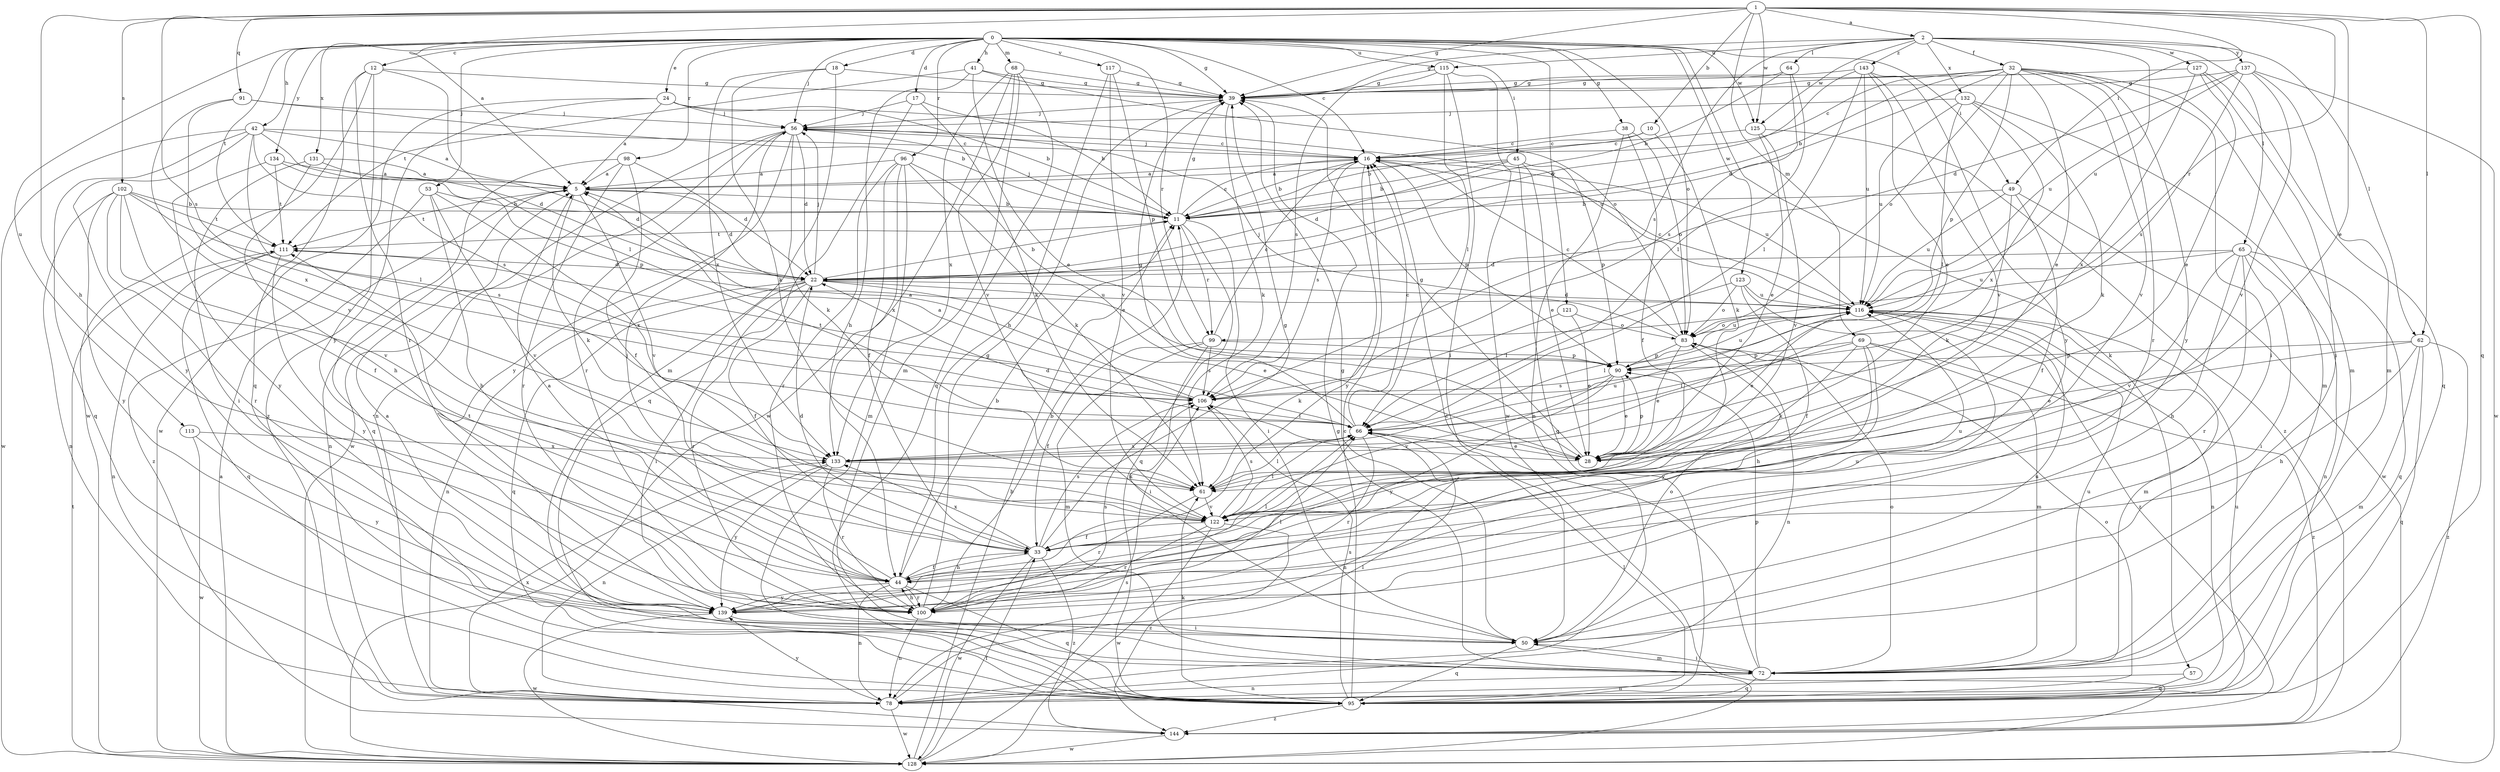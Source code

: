 strict digraph  {
0;
1;
2;
5;
10;
11;
12;
16;
17;
18;
22;
24;
28;
32;
33;
38;
39;
41;
42;
44;
45;
49;
50;
53;
56;
57;
61;
62;
64;
65;
66;
68;
69;
72;
78;
83;
90;
91;
95;
96;
98;
99;
100;
102;
106;
111;
113;
115;
116;
117;
121;
122;
123;
125;
127;
128;
131;
132;
133;
134;
137;
139;
143;
144;
0 -> 12  [label=c];
0 -> 16  [label=c];
0 -> 17  [label=d];
0 -> 18  [label=d];
0 -> 24  [label=e];
0 -> 38  [label=g];
0 -> 39  [label=g];
0 -> 41  [label=h];
0 -> 42  [label=h];
0 -> 45  [label=i];
0 -> 49  [label=i];
0 -> 53  [label=j];
0 -> 56  [label=j];
0 -> 57  [label=k];
0 -> 68  [label=m];
0 -> 83  [label=o];
0 -> 96  [label=r];
0 -> 98  [label=r];
0 -> 99  [label=r];
0 -> 111  [label=t];
0 -> 113  [label=u];
0 -> 115  [label=u];
0 -> 117  [label=v];
0 -> 121  [label=v];
0 -> 123  [label=w];
0 -> 125  [label=w];
0 -> 131  [label=x];
0 -> 134  [label=y];
1 -> 2  [label=a];
1 -> 5  [label=a];
1 -> 10  [label=b];
1 -> 28  [label=e];
1 -> 39  [label=g];
1 -> 44  [label=h];
1 -> 49  [label=i];
1 -> 62  [label=l];
1 -> 69  [label=m];
1 -> 91  [label=q];
1 -> 95  [label=q];
1 -> 99  [label=r];
1 -> 102  [label=s];
1 -> 106  [label=s];
1 -> 125  [label=w];
2 -> 32  [label=f];
2 -> 39  [label=g];
2 -> 62  [label=l];
2 -> 64  [label=l];
2 -> 65  [label=l];
2 -> 106  [label=s];
2 -> 115  [label=u];
2 -> 116  [label=u];
2 -> 125  [label=w];
2 -> 127  [label=w];
2 -> 132  [label=x];
2 -> 137  [label=y];
2 -> 143  [label=z];
5 -> 11  [label=b];
5 -> 22  [label=d];
5 -> 61  [label=k];
5 -> 78  [label=n];
5 -> 111  [label=t];
5 -> 122  [label=v];
10 -> 11  [label=b];
10 -> 16  [label=c];
10 -> 61  [label=k];
11 -> 16  [label=c];
11 -> 39  [label=g];
11 -> 50  [label=i];
11 -> 56  [label=j];
11 -> 95  [label=q];
11 -> 99  [label=r];
11 -> 111  [label=t];
12 -> 39  [label=g];
12 -> 66  [label=l];
12 -> 95  [label=q];
12 -> 100  [label=r];
12 -> 128  [label=w];
12 -> 139  [label=y];
16 -> 5  [label=a];
16 -> 11  [label=b];
16 -> 56  [label=j];
16 -> 90  [label=p];
16 -> 106  [label=s];
16 -> 116  [label=u];
16 -> 139  [label=y];
17 -> 11  [label=b];
17 -> 56  [label=j];
17 -> 61  [label=k];
17 -> 95  [label=q];
18 -> 39  [label=g];
18 -> 61  [label=k];
18 -> 72  [label=m];
18 -> 133  [label=x];
22 -> 11  [label=b];
22 -> 28  [label=e];
22 -> 33  [label=f];
22 -> 50  [label=i];
22 -> 56  [label=j];
22 -> 78  [label=n];
22 -> 95  [label=q];
22 -> 100  [label=r];
22 -> 116  [label=u];
24 -> 5  [label=a];
24 -> 11  [label=b];
24 -> 56  [label=j];
24 -> 116  [label=u];
24 -> 128  [label=w];
24 -> 144  [label=z];
28 -> 22  [label=d];
28 -> 39  [label=g];
28 -> 90  [label=p];
32 -> 11  [label=b];
32 -> 16  [label=c];
32 -> 22  [label=d];
32 -> 28  [label=e];
32 -> 39  [label=g];
32 -> 50  [label=i];
32 -> 72  [label=m];
32 -> 83  [label=o];
32 -> 90  [label=p];
32 -> 100  [label=r];
32 -> 122  [label=v];
32 -> 139  [label=y];
33 -> 22  [label=d];
33 -> 39  [label=g];
33 -> 44  [label=h];
33 -> 106  [label=s];
33 -> 116  [label=u];
33 -> 128  [label=w];
33 -> 133  [label=x];
33 -> 144  [label=z];
38 -> 16  [label=c];
38 -> 33  [label=f];
38 -> 78  [label=n];
38 -> 83  [label=o];
39 -> 56  [label=j];
39 -> 61  [label=k];
41 -> 28  [label=e];
41 -> 39  [label=g];
41 -> 44  [label=h];
41 -> 83  [label=o];
41 -> 111  [label=t];
42 -> 5  [label=a];
42 -> 16  [label=c];
42 -> 22  [label=d];
42 -> 66  [label=l];
42 -> 95  [label=q];
42 -> 106  [label=s];
42 -> 128  [label=w];
42 -> 139  [label=y];
44 -> 5  [label=a];
44 -> 11  [label=b];
44 -> 33  [label=f];
44 -> 56  [label=j];
44 -> 66  [label=l];
44 -> 78  [label=n];
44 -> 95  [label=q];
44 -> 100  [label=r];
44 -> 111  [label=t];
44 -> 139  [label=y];
45 -> 5  [label=a];
45 -> 11  [label=b];
45 -> 22  [label=d];
45 -> 28  [label=e];
45 -> 90  [label=p];
45 -> 95  [label=q];
49 -> 11  [label=b];
49 -> 33  [label=f];
49 -> 61  [label=k];
49 -> 116  [label=u];
49 -> 128  [label=w];
50 -> 5  [label=a];
50 -> 39  [label=g];
50 -> 72  [label=m];
50 -> 83  [label=o];
50 -> 95  [label=q];
50 -> 116  [label=u];
53 -> 11  [label=b];
53 -> 44  [label=h];
53 -> 122  [label=v];
53 -> 133  [label=x];
53 -> 144  [label=z];
56 -> 16  [label=c];
56 -> 22  [label=d];
56 -> 61  [label=k];
56 -> 78  [label=n];
56 -> 100  [label=r];
56 -> 128  [label=w];
56 -> 139  [label=y];
57 -> 78  [label=n];
57 -> 95  [label=q];
61 -> 66  [label=l];
61 -> 100  [label=r];
61 -> 122  [label=v];
62 -> 28  [label=e];
62 -> 44  [label=h];
62 -> 72  [label=m];
62 -> 90  [label=p];
62 -> 95  [label=q];
62 -> 144  [label=z];
64 -> 11  [label=b];
64 -> 39  [label=g];
64 -> 66  [label=l];
64 -> 106  [label=s];
65 -> 22  [label=d];
65 -> 44  [label=h];
65 -> 50  [label=i];
65 -> 78  [label=n];
65 -> 95  [label=q];
65 -> 100  [label=r];
65 -> 116  [label=u];
65 -> 122  [label=v];
66 -> 5  [label=a];
66 -> 16  [label=c];
66 -> 28  [label=e];
66 -> 39  [label=g];
66 -> 78  [label=n];
66 -> 100  [label=r];
66 -> 133  [label=x];
68 -> 39  [label=g];
68 -> 72  [label=m];
68 -> 95  [label=q];
68 -> 122  [label=v];
68 -> 128  [label=w];
68 -> 133  [label=x];
69 -> 44  [label=h];
69 -> 61  [label=k];
69 -> 66  [label=l];
69 -> 72  [label=m];
69 -> 90  [label=p];
69 -> 139  [label=y];
69 -> 144  [label=z];
72 -> 16  [label=c];
72 -> 50  [label=i];
72 -> 78  [label=n];
72 -> 83  [label=o];
72 -> 90  [label=p];
72 -> 95  [label=q];
72 -> 116  [label=u];
78 -> 66  [label=l];
78 -> 128  [label=w];
78 -> 133  [label=x];
78 -> 139  [label=y];
83 -> 16  [label=c];
83 -> 28  [label=e];
83 -> 56  [label=j];
83 -> 78  [label=n];
83 -> 90  [label=p];
83 -> 116  [label=u];
90 -> 28  [label=e];
90 -> 106  [label=s];
90 -> 116  [label=u];
90 -> 122  [label=v];
90 -> 139  [label=y];
91 -> 11  [label=b];
91 -> 56  [label=j];
91 -> 122  [label=v];
91 -> 133  [label=x];
95 -> 16  [label=c];
95 -> 61  [label=k];
95 -> 66  [label=l];
95 -> 83  [label=o];
95 -> 106  [label=s];
95 -> 116  [label=u];
95 -> 144  [label=z];
96 -> 5  [label=a];
96 -> 28  [label=e];
96 -> 33  [label=f];
96 -> 61  [label=k];
96 -> 72  [label=m];
96 -> 100  [label=r];
96 -> 133  [label=x];
98 -> 5  [label=a];
98 -> 22  [label=d];
98 -> 33  [label=f];
98 -> 95  [label=q];
98 -> 100  [label=r];
99 -> 16  [label=c];
99 -> 33  [label=f];
99 -> 50  [label=i];
99 -> 72  [label=m];
99 -> 90  [label=p];
99 -> 106  [label=s];
100 -> 11  [label=b];
100 -> 39  [label=g];
100 -> 44  [label=h];
100 -> 66  [label=l];
100 -> 78  [label=n];
100 -> 106  [label=s];
102 -> 11  [label=b];
102 -> 33  [label=f];
102 -> 78  [label=n];
102 -> 100  [label=r];
102 -> 106  [label=s];
102 -> 111  [label=t];
102 -> 122  [label=v];
102 -> 139  [label=y];
106 -> 5  [label=a];
106 -> 66  [label=l];
106 -> 111  [label=t];
111 -> 22  [label=d];
111 -> 78  [label=n];
111 -> 95  [label=q];
111 -> 139  [label=y];
113 -> 128  [label=w];
113 -> 133  [label=x];
113 -> 139  [label=y];
115 -> 39  [label=g];
115 -> 50  [label=i];
115 -> 66  [label=l];
115 -> 106  [label=s];
115 -> 128  [label=w];
116 -> 16  [label=c];
116 -> 22  [label=d];
116 -> 28  [label=e];
116 -> 66  [label=l];
116 -> 72  [label=m];
116 -> 78  [label=n];
116 -> 83  [label=o];
117 -> 39  [label=g];
117 -> 44  [label=h];
117 -> 90  [label=p];
117 -> 122  [label=v];
121 -> 28  [label=e];
121 -> 61  [label=k];
121 -> 83  [label=o];
122 -> 33  [label=f];
122 -> 66  [label=l];
122 -> 100  [label=r];
122 -> 106  [label=s];
122 -> 128  [label=w];
122 -> 144  [label=z];
123 -> 33  [label=f];
123 -> 66  [label=l];
123 -> 83  [label=o];
123 -> 116  [label=u];
123 -> 144  [label=z];
125 -> 16  [label=c];
125 -> 28  [label=e];
125 -> 122  [label=v];
125 -> 144  [label=z];
127 -> 28  [label=e];
127 -> 39  [label=g];
127 -> 50  [label=i];
127 -> 95  [label=q];
127 -> 133  [label=x];
128 -> 5  [label=a];
128 -> 11  [label=b];
128 -> 33  [label=f];
128 -> 39  [label=g];
128 -> 106  [label=s];
128 -> 111  [label=t];
131 -> 5  [label=a];
131 -> 22  [label=d];
131 -> 44  [label=h];
131 -> 50  [label=i];
132 -> 56  [label=j];
132 -> 61  [label=k];
132 -> 66  [label=l];
132 -> 72  [label=m];
132 -> 116  [label=u];
132 -> 133  [label=x];
133 -> 61  [label=k];
133 -> 78  [label=n];
133 -> 100  [label=r];
133 -> 116  [label=u];
133 -> 139  [label=y];
134 -> 5  [label=a];
134 -> 90  [label=p];
134 -> 111  [label=t];
134 -> 139  [label=y];
137 -> 22  [label=d];
137 -> 39  [label=g];
137 -> 72  [label=m];
137 -> 106  [label=s];
137 -> 116  [label=u];
137 -> 122  [label=v];
137 -> 128  [label=w];
139 -> 50  [label=i];
139 -> 116  [label=u];
139 -> 128  [label=w];
143 -> 22  [label=d];
143 -> 28  [label=e];
143 -> 39  [label=g];
143 -> 66  [label=l];
143 -> 116  [label=u];
143 -> 122  [label=v];
143 -> 139  [label=y];
144 -> 128  [label=w];
}
